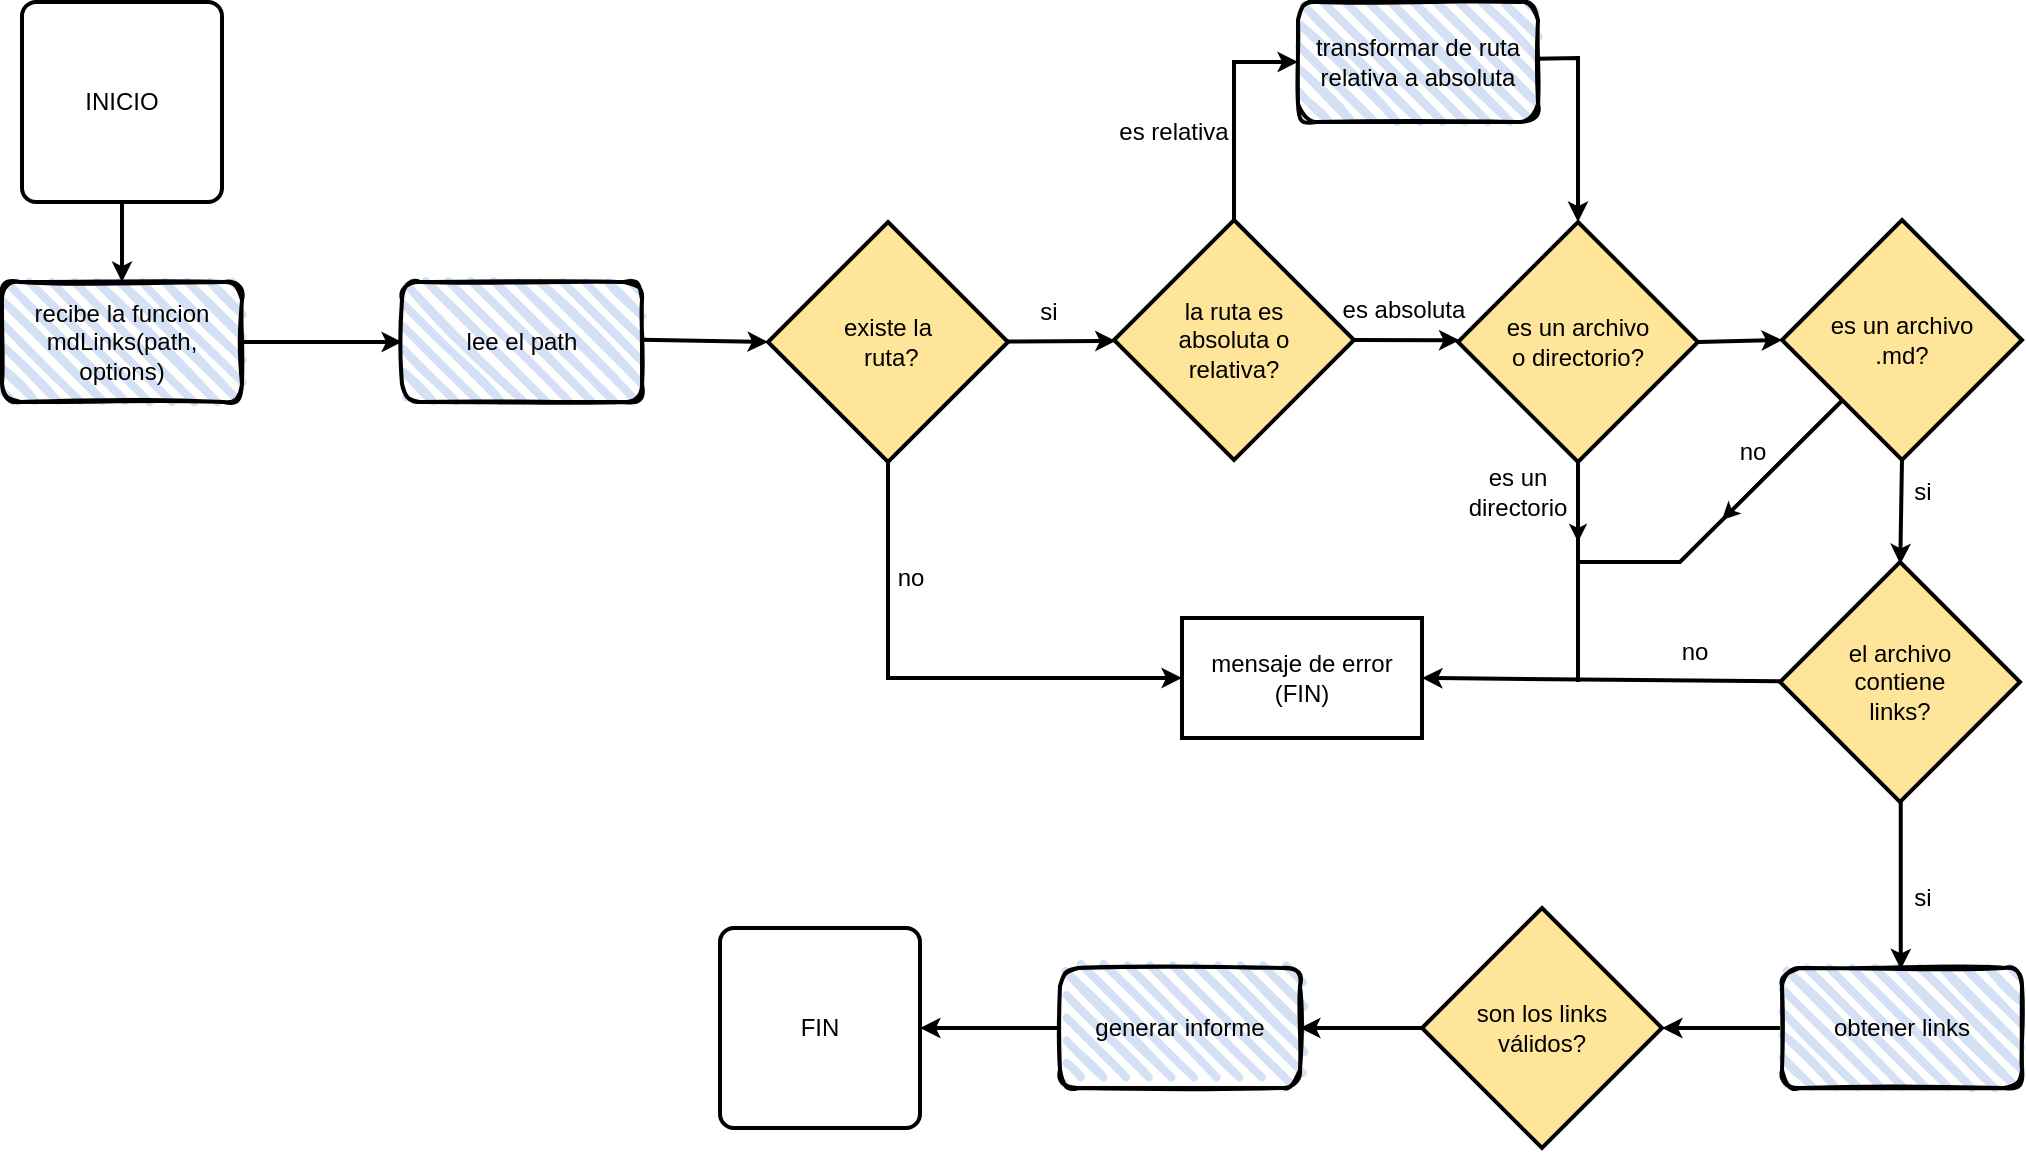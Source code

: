 <mxfile version="20.8.4" type="github">
  <diagram id="C5RBs43oDa-KdzZeNtuy" name="Page-1">
    <mxGraphModel dx="1389" dy="697" grid="1" gridSize="10" guides="1" tooltips="1" connect="1" arrows="1" fold="1" page="1" pageScale="1" pageWidth="1169" pageHeight="827" math="0" shadow="0">
      <root>
        <mxCell id="WIyWlLk6GJQsqaUBKTNV-0" />
        <mxCell id="WIyWlLk6GJQsqaUBKTNV-1" parent="WIyWlLk6GJQsqaUBKTNV-0" />
        <mxCell id="SY0biOSwpH2cryvIoxOE-1" value="INICIO" style="rounded=1;whiteSpace=wrap;html=1;absoluteArcSize=1;arcSize=14;strokeWidth=2;" vertex="1" parent="WIyWlLk6GJQsqaUBKTNV-1">
          <mxGeometry x="70" y="110" width="100" height="100" as="geometry" />
        </mxCell>
        <mxCell id="SY0biOSwpH2cryvIoxOE-14" value="transformar de ruta relativa a absoluta " style="rounded=1;whiteSpace=wrap;html=1;strokeWidth=2;fillWeight=4;hachureGap=8;hachureAngle=45;fillColor=#D4E1F5;sketch=1;" vertex="1" parent="WIyWlLk6GJQsqaUBKTNV-1">
          <mxGeometry x="708" y="110" width="120" height="60" as="geometry" />
        </mxCell>
        <mxCell id="SY0biOSwpH2cryvIoxOE-15" value="&lt;div&gt;la ruta es &lt;br&gt;&lt;/div&gt;&lt;div&gt;absoluta o &lt;br&gt;&lt;/div&gt;&lt;div&gt;relativa?&lt;br&gt;&lt;/div&gt;" style="strokeWidth=2;html=1;shape=mxgraph.flowchart.decision;whiteSpace=wrap;fillColor=#FFE599;" vertex="1" parent="WIyWlLk6GJQsqaUBKTNV-1">
          <mxGeometry x="616" y="219" width="120" height="120" as="geometry" />
        </mxCell>
        <mxCell id="SY0biOSwpH2cryvIoxOE-16" value="&lt;div&gt;existe la&lt;/div&gt;&lt;div&gt;&amp;nbsp;ruta?&lt;br&gt;&lt;/div&gt;" style="strokeWidth=2;html=1;shape=mxgraph.flowchart.decision;whiteSpace=wrap;fillColor=#FFE599;" vertex="1" parent="WIyWlLk6GJQsqaUBKTNV-1">
          <mxGeometry x="443" y="220" width="120" height="120" as="geometry" />
        </mxCell>
        <mxCell id="SY0biOSwpH2cryvIoxOE-17" value="FIN" style="rounded=1;whiteSpace=wrap;html=1;absoluteArcSize=1;arcSize=14;strokeWidth=2;" vertex="1" parent="WIyWlLk6GJQsqaUBKTNV-1">
          <mxGeometry x="419" y="573" width="100" height="100" as="geometry" />
        </mxCell>
        <mxCell id="SY0biOSwpH2cryvIoxOE-47" value="es relativa" style="text;strokeColor=none;align=center;fillColor=none;html=1;verticalAlign=middle;whiteSpace=wrap;rounded=0;strokeWidth=2;" vertex="1" parent="WIyWlLk6GJQsqaUBKTNV-1">
          <mxGeometry x="616" y="160" width="60" height="30" as="geometry" />
        </mxCell>
        <mxCell id="SY0biOSwpH2cryvIoxOE-53" value="" style="endArrow=classic;html=1;rounded=0;strokeWidth=2;endSize=4;entryX=0.006;entryY=0.493;entryDx=0;entryDy=0;exitX=1;exitY=0.5;exitDx=0;exitDy=0;exitPerimeter=0;entryPerimeter=0;" edge="1" parent="WIyWlLk6GJQsqaUBKTNV-1" source="SY0biOSwpH2cryvIoxOE-15" target="SY0biOSwpH2cryvIoxOE-81">
          <mxGeometry width="50" height="50" relative="1" as="geometry">
            <mxPoint x="699" y="278.83" as="sourcePoint" />
            <mxPoint x="790" y="279" as="targetPoint" />
          </mxGeometry>
        </mxCell>
        <mxCell id="SY0biOSwpH2cryvIoxOE-57" value="es absoluta" style="text;strokeColor=none;align=center;fillColor=none;html=1;verticalAlign=middle;whiteSpace=wrap;rounded=0;strokeWidth=2;" vertex="1" parent="WIyWlLk6GJQsqaUBKTNV-1">
          <mxGeometry x="717" y="249" width="88" height="30" as="geometry" />
        </mxCell>
        <mxCell id="SY0biOSwpH2cryvIoxOE-67" value="" style="endArrow=classic;html=1;rounded=0;strokeWidth=2;endSize=4;exitX=0.5;exitY=0;exitDx=0;exitDy=0;exitPerimeter=0;entryX=0;entryY=0.5;entryDx=0;entryDy=0;" edge="1" parent="WIyWlLk6GJQsqaUBKTNV-1" source="SY0biOSwpH2cryvIoxOE-15" target="SY0biOSwpH2cryvIoxOE-14">
          <mxGeometry width="50" height="50" relative="1" as="geometry">
            <mxPoint x="639" y="189.75" as="sourcePoint" />
            <mxPoint x="680" y="140" as="targetPoint" />
            <Array as="points">
              <mxPoint x="676" y="140" />
            </Array>
          </mxGeometry>
        </mxCell>
        <mxCell id="SY0biOSwpH2cryvIoxOE-68" value="" style="endArrow=classic;html=1;rounded=0;strokeWidth=2;endSize=4;entryX=0.5;entryY=0;entryDx=0;entryDy=0;exitX=0.995;exitY=0.473;exitDx=0;exitDy=0;exitPerimeter=0;entryPerimeter=0;" edge="1" parent="WIyWlLk6GJQsqaUBKTNV-1" source="SY0biOSwpH2cryvIoxOE-14" target="SY0biOSwpH2cryvIoxOE-81">
          <mxGeometry width="50" height="50" relative="1" as="geometry">
            <mxPoint x="804.74" y="137.82" as="sourcePoint" />
            <mxPoint x="850" y="241" as="targetPoint" />
            <Array as="points">
              <mxPoint x="848" y="138" />
            </Array>
          </mxGeometry>
        </mxCell>
        <mxCell id="SY0biOSwpH2cryvIoxOE-78" value="recibe la funcion mdLinks(path, options)" style="rounded=1;whiteSpace=wrap;html=1;strokeWidth=2;fillWeight=4;hachureGap=8;hachureAngle=45;fillColor=#D4E1F5;sketch=1;" vertex="1" parent="WIyWlLk6GJQsqaUBKTNV-1">
          <mxGeometry x="60" y="250" width="120" height="60" as="geometry" />
        </mxCell>
        <mxCell id="SY0biOSwpH2cryvIoxOE-79" value="lee el path" style="rounded=1;whiteSpace=wrap;html=1;strokeWidth=2;fillWeight=4;hachureGap=8;hachureAngle=45;fillColor=#D4E1F5;sketch=1;" vertex="1" parent="WIyWlLk6GJQsqaUBKTNV-1">
          <mxGeometry x="260" y="250" width="120" height="60" as="geometry" />
        </mxCell>
        <mxCell id="SY0biOSwpH2cryvIoxOE-81" value="&lt;div&gt;es un archivo&lt;/div&gt;&lt;div&gt;o directorio?&lt;br&gt;&lt;/div&gt;" style="strokeWidth=2;html=1;shape=mxgraph.flowchart.decision;whiteSpace=wrap;fillColor=#FFE599;" vertex="1" parent="WIyWlLk6GJQsqaUBKTNV-1">
          <mxGeometry x="788" y="220" width="120" height="120" as="geometry" />
        </mxCell>
        <mxCell id="SY0biOSwpH2cryvIoxOE-84" value="&lt;div&gt;es un archivo&lt;/div&gt;&lt;div&gt;.md?&lt;br&gt;&lt;/div&gt;" style="strokeWidth=2;html=1;shape=mxgraph.flowchart.decision;whiteSpace=wrap;fillColor=#FFE599;" vertex="1" parent="WIyWlLk6GJQsqaUBKTNV-1">
          <mxGeometry x="950" y="219" width="120" height="120" as="geometry" />
        </mxCell>
        <mxCell id="SY0biOSwpH2cryvIoxOE-85" value="&lt;div&gt;mensaje de error&lt;/div&gt;&lt;div&gt;(FIN)&lt;br&gt;&lt;/div&gt;" style="rounded=0;whiteSpace=wrap;html=1;strokeColor=default;strokeWidth=2;fillColor=#ffffff;gradientColor=none;" vertex="1" parent="WIyWlLk6GJQsqaUBKTNV-1">
          <mxGeometry x="650" y="418" width="120" height="60" as="geometry" />
        </mxCell>
        <mxCell id="SY0biOSwpH2cryvIoxOE-86" value="&lt;div&gt;el archivo &lt;br&gt;&lt;/div&gt;&lt;div&gt;contiene &lt;br&gt;&lt;/div&gt;&lt;div&gt;links?&lt;/div&gt;" style="strokeWidth=2;html=1;shape=mxgraph.flowchart.decision;whiteSpace=wrap;fillColor=#FFE599;" vertex="1" parent="WIyWlLk6GJQsqaUBKTNV-1">
          <mxGeometry x="949" y="390" width="120" height="120" as="geometry" />
        </mxCell>
        <mxCell id="SY0biOSwpH2cryvIoxOE-87" value="obtener links" style="rounded=1;whiteSpace=wrap;html=1;strokeWidth=2;fillWeight=4;hachureGap=8;hachureAngle=45;fillColor=#D4E1F5;sketch=1;" vertex="1" parent="WIyWlLk6GJQsqaUBKTNV-1">
          <mxGeometry x="950" y="593" width="120" height="60" as="geometry" />
        </mxCell>
        <mxCell id="SY0biOSwpH2cryvIoxOE-88" value="&lt;div&gt;son los links &lt;br&gt;&lt;/div&gt;&lt;div&gt;válidos?&lt;/div&gt;" style="strokeWidth=2;html=1;shape=mxgraph.flowchart.decision;whiteSpace=wrap;fillColor=#FFE599;" vertex="1" parent="WIyWlLk6GJQsqaUBKTNV-1">
          <mxGeometry x="770" y="563" width="120" height="120" as="geometry" />
        </mxCell>
        <mxCell id="SY0biOSwpH2cryvIoxOE-89" value="generar informe" style="rounded=1;whiteSpace=wrap;html=1;strokeWidth=2;fillWeight=4;hachureGap=8;hachureAngle=45;fillColor=#D4E1F5;sketch=1;" vertex="1" parent="WIyWlLk6GJQsqaUBKTNV-1">
          <mxGeometry x="589" y="593" width="120" height="60" as="geometry" />
        </mxCell>
        <mxCell id="SY0biOSwpH2cryvIoxOE-91" value="" style="endArrow=classic;html=1;rounded=0;strokeWidth=2;endSize=4;entryX=0.007;entryY=0.504;entryDx=0;entryDy=0;exitX=0.99;exitY=0.498;exitDx=0;exitDy=0;exitPerimeter=0;entryPerimeter=0;" edge="1" parent="WIyWlLk6GJQsqaUBKTNV-1" source="SY0biOSwpH2cryvIoxOE-16" target="SY0biOSwpH2cryvIoxOE-15">
          <mxGeometry width="50" height="50" relative="1" as="geometry">
            <mxPoint x="563" y="279.75" as="sourcePoint" />
            <mxPoint x="615.72" y="279.91" as="targetPoint" />
          </mxGeometry>
        </mxCell>
        <mxCell id="SY0biOSwpH2cryvIoxOE-92" value="" style="endArrow=classic;html=1;rounded=0;strokeWidth=2;endSize=4;entryX=0;entryY=0.5;entryDx=0;entryDy=0;exitX=0.998;exitY=0.481;exitDx=0;exitDy=0;exitPerimeter=0;entryPerimeter=0;" edge="1" parent="WIyWlLk6GJQsqaUBKTNV-1" source="SY0biOSwpH2cryvIoxOE-79" target="SY0biOSwpH2cryvIoxOE-16">
          <mxGeometry width="50" height="50" relative="1" as="geometry">
            <mxPoint x="380" y="278.5" as="sourcePoint" />
            <mxPoint x="432.72" y="278.66" as="targetPoint" />
          </mxGeometry>
        </mxCell>
        <mxCell id="SY0biOSwpH2cryvIoxOE-94" value="" style="endArrow=classic;html=1;rounded=0;strokeWidth=2;endSize=4;entryX=0;entryY=0.5;entryDx=0;entryDy=0;exitX=1;exitY=0.5;exitDx=0;exitDy=0;" edge="1" parent="WIyWlLk6GJQsqaUBKTNV-1" source="SY0biOSwpH2cryvIoxOE-78" target="SY0biOSwpH2cryvIoxOE-79">
          <mxGeometry width="50" height="50" relative="1" as="geometry">
            <mxPoint x="180" y="279" as="sourcePoint" />
            <mxPoint x="275.24" y="280.14" as="targetPoint" />
          </mxGeometry>
        </mxCell>
        <mxCell id="SY0biOSwpH2cryvIoxOE-95" value="" style="endArrow=classic;html=1;rounded=0;strokeWidth=2;endSize=4;entryX=0.5;entryY=0;entryDx=0;entryDy=0;exitX=0.5;exitY=1;exitDx=0;exitDy=0;" edge="1" parent="WIyWlLk6GJQsqaUBKTNV-1" source="SY0biOSwpH2cryvIoxOE-1" target="SY0biOSwpH2cryvIoxOE-78">
          <mxGeometry width="50" height="50" relative="1" as="geometry">
            <mxPoint x="80.0" y="230" as="sourcePoint" />
            <mxPoint x="160" y="230" as="targetPoint" />
          </mxGeometry>
        </mxCell>
        <mxCell id="SY0biOSwpH2cryvIoxOE-98" value="" style="endArrow=classic;html=1;rounded=0;strokeWidth=2;endSize=4;exitX=1;exitY=0.5;exitDx=0;exitDy=0;exitPerimeter=0;entryX=0;entryY=0.5;entryDx=0;entryDy=0;entryPerimeter=0;" edge="1" parent="WIyWlLk6GJQsqaUBKTNV-1" source="SY0biOSwpH2cryvIoxOE-81" target="SY0biOSwpH2cryvIoxOE-84">
          <mxGeometry width="50" height="50" relative="1" as="geometry">
            <mxPoint x="848.36" y="338.8" as="sourcePoint" />
            <mxPoint x="848.48" y="370.2" as="targetPoint" />
          </mxGeometry>
        </mxCell>
        <mxCell id="SY0biOSwpH2cryvIoxOE-99" value="" style="endArrow=classic;html=1;rounded=0;strokeWidth=2;endSize=4;entryX=0.501;entryY=0.009;entryDx=0;entryDy=0;exitX=0.5;exitY=0.996;exitDx=0;exitDy=0;exitPerimeter=0;entryPerimeter=0;" edge="1" parent="WIyWlLk6GJQsqaUBKTNV-1" source="SY0biOSwpH2cryvIoxOE-84" target="SY0biOSwpH2cryvIoxOE-86">
          <mxGeometry width="50" height="50" relative="1" as="geometry">
            <mxPoint x="847.66" y="489" as="sourcePoint" />
            <mxPoint x="847.66" y="529" as="targetPoint" />
          </mxGeometry>
        </mxCell>
        <mxCell id="SY0biOSwpH2cryvIoxOE-100" value="" style="endArrow=classic;html=1;rounded=0;strokeWidth=2;endSize=4;exitX=0.503;exitY=1;exitDx=0;exitDy=0;exitPerimeter=0;entryX=0.495;entryY=0.011;entryDx=0;entryDy=0;entryPerimeter=0;" edge="1" parent="WIyWlLk6GJQsqaUBKTNV-1" source="SY0biOSwpH2cryvIoxOE-86" target="SY0biOSwpH2cryvIoxOE-87">
          <mxGeometry width="50" height="50" relative="1" as="geometry">
            <mxPoint x="1009.66" y="510" as="sourcePoint" />
            <mxPoint x="1009" y="583" as="targetPoint" />
          </mxGeometry>
        </mxCell>
        <mxCell id="SY0biOSwpH2cryvIoxOE-101" value="" style="endArrow=classic;html=1;rounded=0;strokeWidth=2;endSize=4;entryX=1;entryY=0.5;entryDx=0;entryDy=0;entryPerimeter=0;" edge="1" parent="WIyWlLk6GJQsqaUBKTNV-1" target="SY0biOSwpH2cryvIoxOE-88">
          <mxGeometry width="50" height="50" relative="1" as="geometry">
            <mxPoint x="949" y="623" as="sourcePoint" />
            <mxPoint x="921.66" y="653" as="targetPoint" />
          </mxGeometry>
        </mxCell>
        <mxCell id="SY0biOSwpH2cryvIoxOE-102" value="" style="endArrow=classic;html=1;rounded=0;strokeWidth=2;endSize=4;entryX=1;entryY=0.5;entryDx=0;entryDy=0;exitX=0;exitY=0.5;exitDx=0;exitDy=0;exitPerimeter=0;" edge="1" parent="WIyWlLk6GJQsqaUBKTNV-1" source="SY0biOSwpH2cryvIoxOE-88" target="SY0biOSwpH2cryvIoxOE-89">
          <mxGeometry width="50" height="50" relative="1" as="geometry">
            <mxPoint x="779" y="622.83" as="sourcePoint" />
            <mxPoint x="729" y="622.83" as="targetPoint" />
          </mxGeometry>
        </mxCell>
        <mxCell id="SY0biOSwpH2cryvIoxOE-103" value="" style="endArrow=classic;html=1;rounded=0;strokeWidth=2;endSize=4;entryX=1;entryY=0.5;entryDx=0;entryDy=0;exitX=0;exitY=0.5;exitDx=0;exitDy=0;" edge="1" parent="WIyWlLk6GJQsqaUBKTNV-1" source="SY0biOSwpH2cryvIoxOE-89" target="SY0biOSwpH2cryvIoxOE-17">
          <mxGeometry width="50" height="50" relative="1" as="geometry">
            <mxPoint x="589" y="622.29" as="sourcePoint" />
            <mxPoint x="528" y="622.29" as="targetPoint" />
          </mxGeometry>
        </mxCell>
        <mxCell id="SY0biOSwpH2cryvIoxOE-104" value="si" style="text;strokeColor=none;align=center;fillColor=none;html=1;verticalAlign=middle;whiteSpace=wrap;rounded=0;strokeWidth=2;" vertex="1" parent="WIyWlLk6GJQsqaUBKTNV-1">
          <mxGeometry x="569" y="250" width="29" height="30" as="geometry" />
        </mxCell>
        <mxCell id="SY0biOSwpH2cryvIoxOE-105" value="" style="endArrow=classic;html=1;rounded=0;strokeWidth=2;endSize=4;exitX=0.5;exitY=1;exitDx=0;exitDy=0;exitPerimeter=0;entryX=0;entryY=0.5;entryDx=0;entryDy=0;" edge="1" parent="WIyWlLk6GJQsqaUBKTNV-1" source="SY0biOSwpH2cryvIoxOE-16" target="SY0biOSwpH2cryvIoxOE-85">
          <mxGeometry width="50" height="50" relative="1" as="geometry">
            <mxPoint x="510" y="430" as="sourcePoint" />
            <mxPoint x="542" y="351" as="targetPoint" />
            <Array as="points">
              <mxPoint x="503" y="448" />
            </Array>
          </mxGeometry>
        </mxCell>
        <mxCell id="SY0biOSwpH2cryvIoxOE-106" value="no" style="text;strokeColor=none;align=center;fillColor=none;html=1;verticalAlign=middle;whiteSpace=wrap;rounded=0;strokeWidth=2;" vertex="1" parent="WIyWlLk6GJQsqaUBKTNV-1">
          <mxGeometry x="500" y="383" width="29" height="30" as="geometry" />
        </mxCell>
        <mxCell id="SY0biOSwpH2cryvIoxOE-108" value="es un directorio" style="text;strokeColor=none;align=center;fillColor=none;html=1;verticalAlign=middle;whiteSpace=wrap;rounded=0;strokeWidth=2;" vertex="1" parent="WIyWlLk6GJQsqaUBKTNV-1">
          <mxGeometry x="788" y="340" width="60" height="30" as="geometry" />
        </mxCell>
        <mxCell id="SY0biOSwpH2cryvIoxOE-109" value="si" style="text;strokeColor=none;align=center;fillColor=none;html=1;verticalAlign=middle;whiteSpace=wrap;rounded=0;strokeWidth=2;" vertex="1" parent="WIyWlLk6GJQsqaUBKTNV-1">
          <mxGeometry x="1006" y="340" width="29" height="30" as="geometry" />
        </mxCell>
        <mxCell id="SY0biOSwpH2cryvIoxOE-110" value="si" style="text;strokeColor=none;align=center;fillColor=none;html=1;verticalAlign=middle;whiteSpace=wrap;rounded=0;strokeWidth=2;" vertex="1" parent="WIyWlLk6GJQsqaUBKTNV-1">
          <mxGeometry x="1006" y="543" width="29" height="30" as="geometry" />
        </mxCell>
        <mxCell id="SY0biOSwpH2cryvIoxOE-111" value="" style="endArrow=none;html=1;rounded=0;strokeWidth=2;endSize=6;entryX=0.252;entryY=0.751;entryDx=0;entryDy=0;entryPerimeter=0;" edge="1" parent="WIyWlLk6GJQsqaUBKTNV-1" target="SY0biOSwpH2cryvIoxOE-84">
          <mxGeometry width="50" height="50" relative="1" as="geometry">
            <mxPoint x="849" y="390" as="sourcePoint" />
            <mxPoint x="979" y="310" as="targetPoint" />
            <Array as="points">
              <mxPoint x="899" y="390" />
            </Array>
          </mxGeometry>
        </mxCell>
        <mxCell id="SY0biOSwpH2cryvIoxOE-112" value="no" style="text;strokeColor=none;align=center;fillColor=none;html=1;verticalAlign=middle;whiteSpace=wrap;rounded=0;strokeWidth=2;" vertex="1" parent="WIyWlLk6GJQsqaUBKTNV-1">
          <mxGeometry x="921" y="320" width="29" height="30" as="geometry" />
        </mxCell>
        <mxCell id="SY0biOSwpH2cryvIoxOE-114" value="" style="endArrow=classic;html=1;rounded=0;strokeWidth=2;endSize=4;entryX=1;entryY=0.5;entryDx=0;entryDy=0;exitX=0.011;exitY=0.497;exitDx=0;exitDy=0;exitPerimeter=0;" edge="1" parent="WIyWlLk6GJQsqaUBKTNV-1" source="SY0biOSwpH2cryvIoxOE-86" target="SY0biOSwpH2cryvIoxOE-85">
          <mxGeometry width="50" height="50" relative="1" as="geometry">
            <mxPoint x="949.0" y="449.62" as="sourcePoint" />
            <mxPoint x="890" y="449.62" as="targetPoint" />
          </mxGeometry>
        </mxCell>
        <mxCell id="SY0biOSwpH2cryvIoxOE-115" value="" style="endArrow=none;html=1;rounded=0;strokeWidth=2;endSize=6;entryX=0.5;entryY=1;entryDx=0;entryDy=0;entryPerimeter=0;" edge="1" parent="WIyWlLk6GJQsqaUBKTNV-1" target="SY0biOSwpH2cryvIoxOE-81">
          <mxGeometry width="50" height="50" relative="1" as="geometry">
            <mxPoint x="848" y="450" as="sourcePoint" />
            <mxPoint x="848" y="339" as="targetPoint" />
          </mxGeometry>
        </mxCell>
        <mxCell id="SY0biOSwpH2cryvIoxOE-116" value="no" style="text;strokeColor=none;align=center;fillColor=none;html=1;verticalAlign=middle;whiteSpace=wrap;rounded=0;strokeWidth=2;" vertex="1" parent="WIyWlLk6GJQsqaUBKTNV-1">
          <mxGeometry x="892" y="420" width="29" height="30" as="geometry" />
        </mxCell>
        <mxCell id="SY0biOSwpH2cryvIoxOE-118" value="" style="endArrow=classic;html=1;rounded=0;strokeWidth=1;endSize=6;" edge="1" parent="WIyWlLk6GJQsqaUBKTNV-1">
          <mxGeometry width="50" height="50" relative="1" as="geometry">
            <mxPoint x="848" y="360" as="sourcePoint" />
            <mxPoint x="848" y="380" as="targetPoint" />
          </mxGeometry>
        </mxCell>
        <mxCell id="SY0biOSwpH2cryvIoxOE-119" value="" style="endArrow=classic;html=1;rounded=0;strokeWidth=1;endSize=6;" edge="1" parent="WIyWlLk6GJQsqaUBKTNV-1">
          <mxGeometry width="50" height="50" relative="1" as="geometry">
            <mxPoint x="940" y="349" as="sourcePoint" />
            <mxPoint x="920" y="369" as="targetPoint" />
          </mxGeometry>
        </mxCell>
      </root>
    </mxGraphModel>
  </diagram>
</mxfile>
